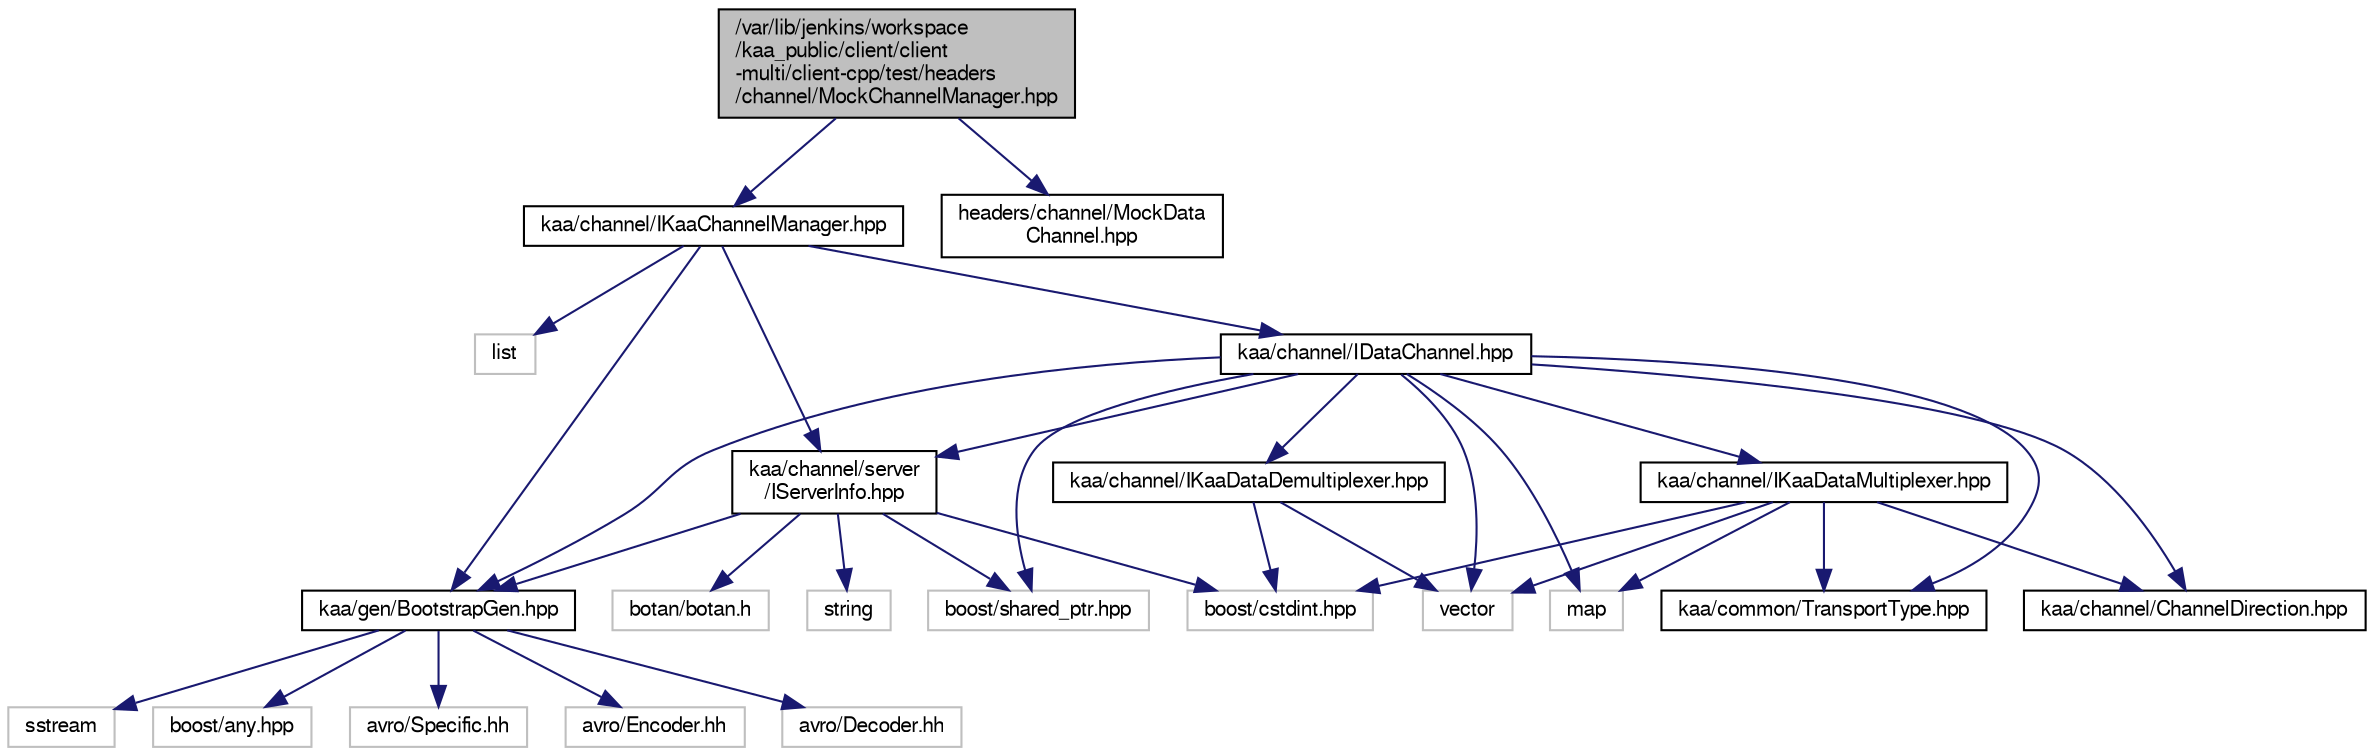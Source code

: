 digraph "/var/lib/jenkins/workspace/kaa_public/client/client-multi/client-cpp/test/headers/channel/MockChannelManager.hpp"
{
  bgcolor="transparent";
  edge [fontname="FreeSans",fontsize="10",labelfontname="FreeSans",labelfontsize="10"];
  node [fontname="FreeSans",fontsize="10",shape=record];
  Node1 [label="/var/lib/jenkins/workspace\l/kaa_public/client/client\l-multi/client-cpp/test/headers\l/channel/MockChannelManager.hpp",height=0.2,width=0.4,color="black", fillcolor="grey75", style="filled" fontcolor="black"];
  Node1 -> Node2 [color="midnightblue",fontsize="10",style="solid",fontname="FreeSans"];
  Node2 [label="kaa/channel/IKaaChannelManager.hpp",height=0.2,width=0.4,color="black",URL="$IKaaChannelManager_8hpp.html"];
  Node2 -> Node3 [color="midnightblue",fontsize="10",style="solid",fontname="FreeSans"];
  Node3 [label="list",height=0.2,width=0.4,color="grey75"];
  Node2 -> Node4 [color="midnightblue",fontsize="10",style="solid",fontname="FreeSans"];
  Node4 [label="kaa/gen/BootstrapGen.hpp",height=0.2,width=0.4,color="black",URL="$BootstrapGen_8hpp.html"];
  Node4 -> Node5 [color="midnightblue",fontsize="10",style="solid",fontname="FreeSans"];
  Node5 [label="sstream",height=0.2,width=0.4,color="grey75"];
  Node4 -> Node6 [color="midnightblue",fontsize="10",style="solid",fontname="FreeSans"];
  Node6 [label="boost/any.hpp",height=0.2,width=0.4,color="grey75"];
  Node4 -> Node7 [color="midnightblue",fontsize="10",style="solid",fontname="FreeSans"];
  Node7 [label="avro/Specific.hh",height=0.2,width=0.4,color="grey75"];
  Node4 -> Node8 [color="midnightblue",fontsize="10",style="solid",fontname="FreeSans"];
  Node8 [label="avro/Encoder.hh",height=0.2,width=0.4,color="grey75"];
  Node4 -> Node9 [color="midnightblue",fontsize="10",style="solid",fontname="FreeSans"];
  Node9 [label="avro/Decoder.hh",height=0.2,width=0.4,color="grey75"];
  Node2 -> Node10 [color="midnightblue",fontsize="10",style="solid",fontname="FreeSans"];
  Node10 [label="kaa/channel/IDataChannel.hpp",height=0.2,width=0.4,color="black",URL="$IDataChannel_8hpp.html"];
  Node10 -> Node11 [color="midnightblue",fontsize="10",style="solid",fontname="FreeSans"];
  Node11 [label="boost/shared_ptr.hpp",height=0.2,width=0.4,color="grey75"];
  Node10 -> Node12 [color="midnightblue",fontsize="10",style="solid",fontname="FreeSans"];
  Node12 [label="vector",height=0.2,width=0.4,color="grey75"];
  Node10 -> Node13 [color="midnightblue",fontsize="10",style="solid",fontname="FreeSans"];
  Node13 [label="map",height=0.2,width=0.4,color="grey75"];
  Node10 -> Node14 [color="midnightblue",fontsize="10",style="solid",fontname="FreeSans"];
  Node14 [label="kaa/common/TransportType.hpp",height=0.2,width=0.4,color="black",URL="$TransportType_8hpp.html"];
  Node10 -> Node15 [color="midnightblue",fontsize="10",style="solid",fontname="FreeSans"];
  Node15 [label="kaa/channel/ChannelDirection.hpp",height=0.2,width=0.4,color="black",URL="$ChannelDirection_8hpp.html"];
  Node10 -> Node16 [color="midnightblue",fontsize="10",style="solid",fontname="FreeSans"];
  Node16 [label="kaa/channel/IKaaDataMultiplexer.hpp",height=0.2,width=0.4,color="black",URL="$IKaaDataMultiplexer_8hpp.html"];
  Node16 -> Node17 [color="midnightblue",fontsize="10",style="solid",fontname="FreeSans"];
  Node17 [label="boost/cstdint.hpp",height=0.2,width=0.4,color="grey75"];
  Node16 -> Node13 [color="midnightblue",fontsize="10",style="solid",fontname="FreeSans"];
  Node16 -> Node12 [color="midnightblue",fontsize="10",style="solid",fontname="FreeSans"];
  Node16 -> Node14 [color="midnightblue",fontsize="10",style="solid",fontname="FreeSans"];
  Node16 -> Node15 [color="midnightblue",fontsize="10",style="solid",fontname="FreeSans"];
  Node10 -> Node18 [color="midnightblue",fontsize="10",style="solid",fontname="FreeSans"];
  Node18 [label="kaa/channel/IKaaDataDemultiplexer.hpp",height=0.2,width=0.4,color="black",URL="$IKaaDataDemultiplexer_8hpp.html"];
  Node18 -> Node17 [color="midnightblue",fontsize="10",style="solid",fontname="FreeSans"];
  Node18 -> Node12 [color="midnightblue",fontsize="10",style="solid",fontname="FreeSans"];
  Node10 -> Node4 [color="midnightblue",fontsize="10",style="solid",fontname="FreeSans"];
  Node10 -> Node19 [color="midnightblue",fontsize="10",style="solid",fontname="FreeSans"];
  Node19 [label="kaa/channel/server\l/IServerInfo.hpp",height=0.2,width=0.4,color="black",URL="$IServerInfo_8hpp.html"];
  Node19 -> Node20 [color="midnightblue",fontsize="10",style="solid",fontname="FreeSans"];
  Node20 [label="string",height=0.2,width=0.4,color="grey75"];
  Node19 -> Node21 [color="midnightblue",fontsize="10",style="solid",fontname="FreeSans"];
  Node21 [label="botan/botan.h",height=0.2,width=0.4,color="grey75"];
  Node19 -> Node17 [color="midnightblue",fontsize="10",style="solid",fontname="FreeSans"];
  Node19 -> Node11 [color="midnightblue",fontsize="10",style="solid",fontname="FreeSans"];
  Node19 -> Node4 [color="midnightblue",fontsize="10",style="solid",fontname="FreeSans"];
  Node2 -> Node19 [color="midnightblue",fontsize="10",style="solid",fontname="FreeSans"];
  Node1 -> Node22 [color="midnightblue",fontsize="10",style="solid",fontname="FreeSans"];
  Node22 [label="headers/channel/MockData\lChannel.hpp",height=0.2,width=0.4,color="black",URL="$MockDataChannel_8hpp.html"];
}
